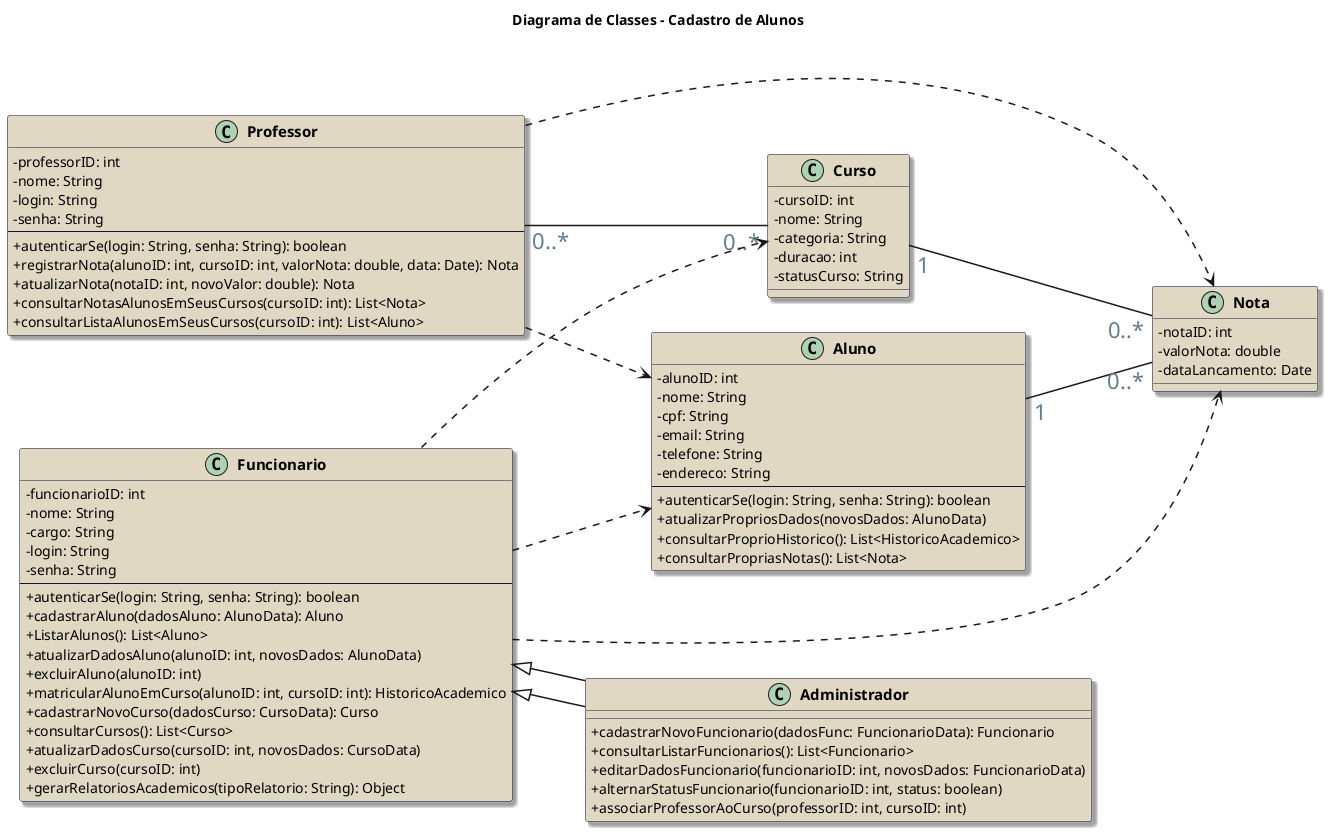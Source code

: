 @startuml
title Diagrama de Classes - Cadastro de Alunos

left to right direction
skinparam packageStyle rectangle
skinparam classAttributeIconSize 0 

skinparam classBorderColor #191139
skinparam ClassFontSize 15
skinparam arrowThickness 1.5
skinparam arrowFontColor #607D8B
skinparam arrowFontSize 22
skinparam shadowing true
skinparam classFontStyle bold
skinparam classBackgroundColor #E0D8C2


class Aluno {
  - alunoID: int
  - nome: String
  - cpf: String
  - email: String
  - telefone: String
  - endereco: String
  --
  + autenticarSe(login: String, senha: String): boolean
  + atualizarPropriosDados(novosDados: AlunoData)
  + consultarProprioHistorico(): List<HistoricoAcademico>
  + consultarPropriasNotas(): List<Nota>
}

class Funcionario {
  - funcionarioID: int
  - nome: String
  - cargo: String
  - login: String
  - senha: String
  --
  + autenticarSe(login: String, senha: String): boolean
  + cadastrarAluno(dadosAluno: AlunoData): Aluno
  + ListarAlunos(): List<Aluno>
  + atualizarDadosAluno(alunoID: int, novosDados: AlunoData)
  + excluirAluno(alunoID: int)
  + matricularAlunoEmCurso(alunoID: int, cursoID: int): HistoricoAcademico
  + cadastrarNovoCurso(dadosCurso: CursoData): Curso
  + consultarCursos(): List<Curso>
  + atualizarDadosCurso(cursoID: int, novosDados: CursoData)
  + excluirCurso(cursoID: int)
  + gerarRelatoriosAcademicos(tipoRelatorio: String): Object 
}

class Administrador extends Funcionario {
  + cadastrarNovoFuncionario(dadosFunc: FuncionarioData): Funcionario
  + consultarListarFuncionarios(): List<Funcionario>
  + editarDadosFuncionario(funcionarioID: int, novosDados: FuncionarioData)
  + alternarStatusFuncionario(funcionarioID: int, status: boolean)
  + associarProfessorAoCurso(professorID: int, cursoID: int)
}

class Professor {
  - professorID: int
  - nome: String
  - login: String
  - senha: String
  --
  + autenticarSe(login: String, senha: String): boolean
  + registrarNota(alunoID: int, cursoID: int, valorNota: double, data: Date): Nota
  + atualizarNota(notaID: int, novoValor: double): Nota
  + consultarNotasAlunosEmSeusCursos(cursoID: int): List<Nota>
  + consultarListaAlunosEmSeusCursos(cursoID: int): List<Aluno>
}

class Curso {
  - cursoID: int
  - nome: String
  - categoria: String
  - duracao: int
  - statusCurso: String
}

class Nota {
  - notaID: int
  - valorNota: double
  - dataLancamento: Date
}



Funcionario <|-- Administrador


Aluno "1" -- "0..*" Nota
Curso "1" -- "0..*" Nota


Professor "0..*" -- "0..*" Curso

Funcionario ..> Aluno
Funcionario ..> Curso
Funcionario ..> Nota



Professor ..> Nota
Professor ..> Aluno

@enduml
